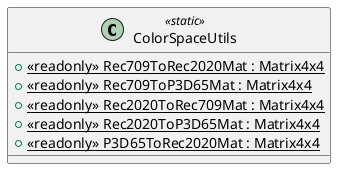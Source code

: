 @startuml
class ColorSpaceUtils <<static>> {
    + {static} <<readonly>> Rec709ToRec2020Mat : Matrix4x4
    + {static} <<readonly>> Rec709ToP3D65Mat : Matrix4x4
    + {static} <<readonly>> Rec2020ToRec709Mat : Matrix4x4
    + {static} <<readonly>> Rec2020ToP3D65Mat : Matrix4x4
    + {static} <<readonly>> P3D65ToRec2020Mat : Matrix4x4
}
@enduml
